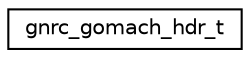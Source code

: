 digraph "Graphical Class Hierarchy"
{
 // LATEX_PDF_SIZE
  edge [fontname="Helvetica",fontsize="10",labelfontname="Helvetica",labelfontsize="10"];
  node [fontname="Helvetica",fontsize="10",shape=record];
  rankdir="LR";
  Node0 [label="gnrc_gomach_hdr_t",height=0.2,width=0.4,color="black", fillcolor="white", style="filled",URL="$structgnrc__gomach__hdr__t.html",tooltip="GoMacH frame header."];
}
